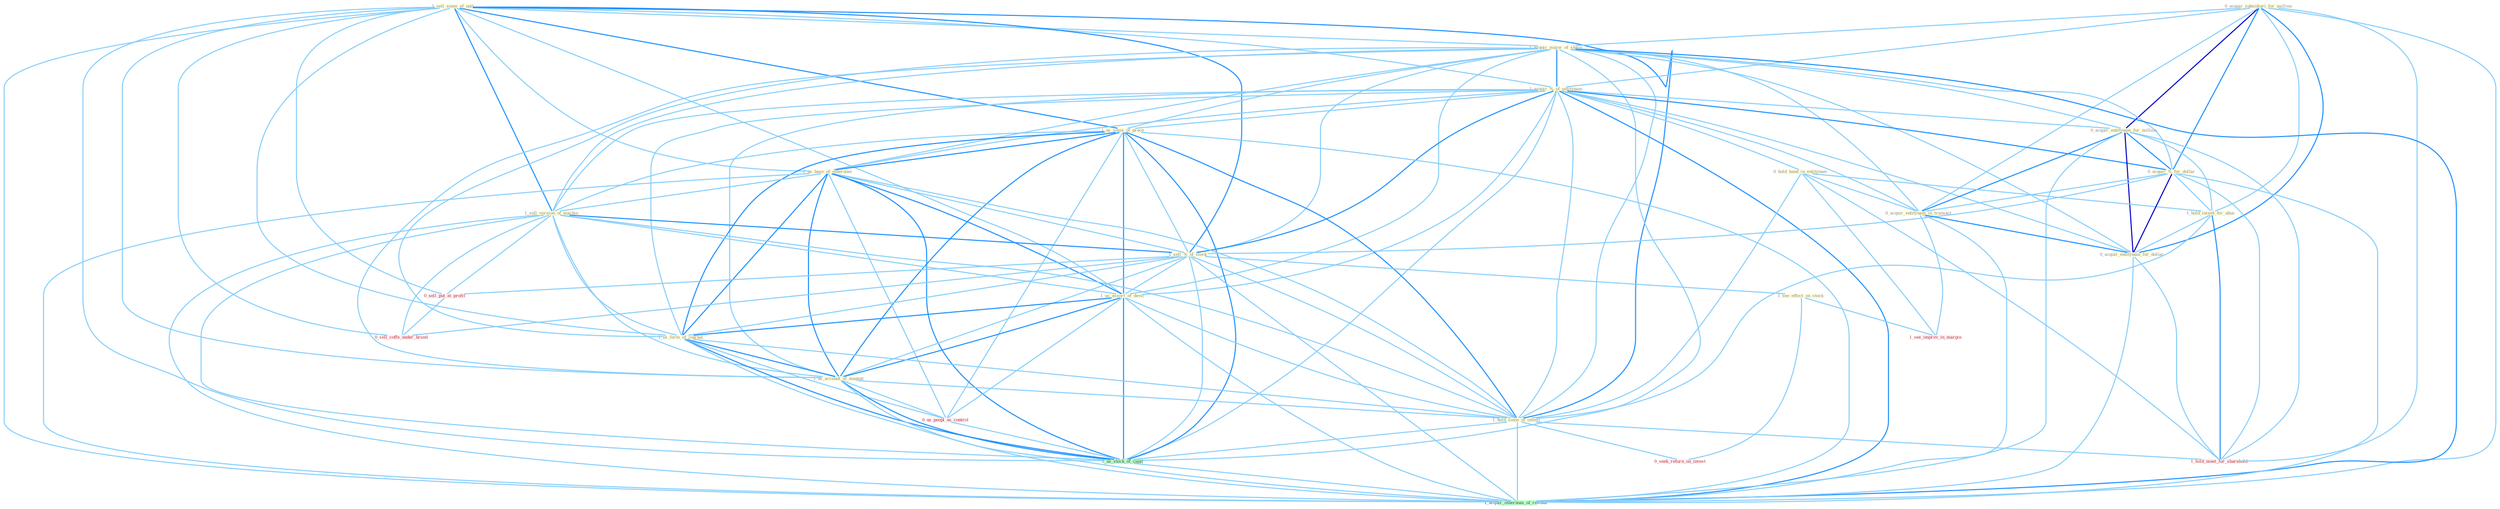 Graph G{ 
    node
    [shape=polygon,style=filled,width=.5,height=.06,color="#BDFCC9",fixedsize=true,fontsize=4,
    fontcolor="#2f4f4f"];
    {node
    [color="#ffffe0", fontcolor="#8b7d6b"] "1_sell_some_of_unit " "0_acquir_subsidiari_for_million " "1_acquir_major_of_share " "1_acquir_%_of_entitynam " "1_us_some_of_proce " "1_us_base_of_othernum " "1_sell_version_of_machin " "0_acquir_entitynam_for_million " "0_hold_hand_in_entitynam " "0_acquir_%_for_dollar " "1_hold_incent_for_abus " "1_sell_%_of_stock " "1_us_assort_of_devic " "0_acquir_entitynam_in_transact " "1_us_form_of_journal " "0_acquir_entitynam_for_dollar " "1_us_account_of_magnat " "1_hold_some_of_invest " "1_see_effect_on_stock "}
{node [color="#fff0f5", fontcolor="#b22222"] "0_us_peopl_as_control " "0_sell_put_at_profit " "0_seek_return_on_invest " "1_see_improv_in_margin " "0_sell_coffe_under_brand " "1_hold_meet_for_sharehold "}
edge [color="#B0E2FF"];

	"1_sell_some_of_unit " -- "1_acquir_major_of_share " [w="1", color="#87cefa" ];
	"1_sell_some_of_unit " -- "1_acquir_%_of_entitynam " [w="1", color="#87cefa" ];
	"1_sell_some_of_unit " -- "1_us_some_of_proce " [w="2", color="#1e90ff" , len=0.8];
	"1_sell_some_of_unit " -- "1_us_base_of_othernum " [w="1", color="#87cefa" ];
	"1_sell_some_of_unit " -- "1_sell_version_of_machin " [w="2", color="#1e90ff" , len=0.8];
	"1_sell_some_of_unit " -- "1_sell_%_of_stock " [w="2", color="#1e90ff" , len=0.8];
	"1_sell_some_of_unit " -- "1_us_assort_of_devic " [w="1", color="#87cefa" ];
	"1_sell_some_of_unit " -- "1_us_form_of_journal " [w="1", color="#87cefa" ];
	"1_sell_some_of_unit " -- "1_us_account_of_magnat " [w="1", color="#87cefa" ];
	"1_sell_some_of_unit " -- "1_hold_some_of_invest " [w="2", color="#1e90ff" , len=0.8];
	"1_sell_some_of_unit " -- "0_sell_put_at_profit " [w="1", color="#87cefa" ];
	"1_sell_some_of_unit " -- "1_us_stock_of_capit " [w="1", color="#87cefa" ];
	"1_sell_some_of_unit " -- "0_sell_coffe_under_brand " [w="1", color="#87cefa" ];
	"1_sell_some_of_unit " -- "1_acquir_othernum_of_restaur " [w="1", color="#87cefa" ];
	"0_acquir_subsidiari_for_million " -- "1_acquir_major_of_share " [w="1", color="#87cefa" ];
	"0_acquir_subsidiari_for_million " -- "1_acquir_%_of_entitynam " [w="1", color="#87cefa" ];
	"0_acquir_subsidiari_for_million " -- "0_acquir_entitynam_for_million " [w="3", color="#0000cd" , len=0.6];
	"0_acquir_subsidiari_for_million " -- "0_acquir_%_for_dollar " [w="2", color="#1e90ff" , len=0.8];
	"0_acquir_subsidiari_for_million " -- "1_hold_incent_for_abus " [w="1", color="#87cefa" ];
	"0_acquir_subsidiari_for_million " -- "0_acquir_entitynam_in_transact " [w="1", color="#87cefa" ];
	"0_acquir_subsidiari_for_million " -- "0_acquir_entitynam_for_dollar " [w="2", color="#1e90ff" , len=0.8];
	"0_acquir_subsidiari_for_million " -- "1_hold_meet_for_sharehold " [w="1", color="#87cefa" ];
	"0_acquir_subsidiari_for_million " -- "1_acquir_othernum_of_restaur " [w="1", color="#87cefa" ];
	"1_acquir_major_of_share " -- "1_acquir_%_of_entitynam " [w="2", color="#1e90ff" , len=0.8];
	"1_acquir_major_of_share " -- "1_us_some_of_proce " [w="1", color="#87cefa" ];
	"1_acquir_major_of_share " -- "1_us_base_of_othernum " [w="1", color="#87cefa" ];
	"1_acquir_major_of_share " -- "1_sell_version_of_machin " [w="1", color="#87cefa" ];
	"1_acquir_major_of_share " -- "0_acquir_entitynam_for_million " [w="1", color="#87cefa" ];
	"1_acquir_major_of_share " -- "0_acquir_%_for_dollar " [w="1", color="#87cefa" ];
	"1_acquir_major_of_share " -- "1_sell_%_of_stock " [w="1", color="#87cefa" ];
	"1_acquir_major_of_share " -- "1_us_assort_of_devic " [w="1", color="#87cefa" ];
	"1_acquir_major_of_share " -- "0_acquir_entitynam_in_transact " [w="1", color="#87cefa" ];
	"1_acquir_major_of_share " -- "1_us_form_of_journal " [w="1", color="#87cefa" ];
	"1_acquir_major_of_share " -- "0_acquir_entitynam_for_dollar " [w="1", color="#87cefa" ];
	"1_acquir_major_of_share " -- "1_us_account_of_magnat " [w="1", color="#87cefa" ];
	"1_acquir_major_of_share " -- "1_hold_some_of_invest " [w="1", color="#87cefa" ];
	"1_acquir_major_of_share " -- "1_us_stock_of_capit " [w="1", color="#87cefa" ];
	"1_acquir_major_of_share " -- "1_acquir_othernum_of_restaur " [w="2", color="#1e90ff" , len=0.8];
	"1_acquir_%_of_entitynam " -- "1_us_some_of_proce " [w="1", color="#87cefa" ];
	"1_acquir_%_of_entitynam " -- "1_us_base_of_othernum " [w="1", color="#87cefa" ];
	"1_acquir_%_of_entitynam " -- "1_sell_version_of_machin " [w="1", color="#87cefa" ];
	"1_acquir_%_of_entitynam " -- "0_acquir_entitynam_for_million " [w="1", color="#87cefa" ];
	"1_acquir_%_of_entitynam " -- "0_hold_hand_in_entitynam " [w="1", color="#87cefa" ];
	"1_acquir_%_of_entitynam " -- "0_acquir_%_for_dollar " [w="2", color="#1e90ff" , len=0.8];
	"1_acquir_%_of_entitynam " -- "1_sell_%_of_stock " [w="2", color="#1e90ff" , len=0.8];
	"1_acquir_%_of_entitynam " -- "1_us_assort_of_devic " [w="1", color="#87cefa" ];
	"1_acquir_%_of_entitynam " -- "0_acquir_entitynam_in_transact " [w="1", color="#87cefa" ];
	"1_acquir_%_of_entitynam " -- "1_us_form_of_journal " [w="1", color="#87cefa" ];
	"1_acquir_%_of_entitynam " -- "0_acquir_entitynam_for_dollar " [w="1", color="#87cefa" ];
	"1_acquir_%_of_entitynam " -- "1_us_account_of_magnat " [w="1", color="#87cefa" ];
	"1_acquir_%_of_entitynam " -- "1_hold_some_of_invest " [w="1", color="#87cefa" ];
	"1_acquir_%_of_entitynam " -- "1_us_stock_of_capit " [w="1", color="#87cefa" ];
	"1_acquir_%_of_entitynam " -- "1_acquir_othernum_of_restaur " [w="2", color="#1e90ff" , len=0.8];
	"1_us_some_of_proce " -- "1_us_base_of_othernum " [w="2", color="#1e90ff" , len=0.8];
	"1_us_some_of_proce " -- "1_sell_version_of_machin " [w="1", color="#87cefa" ];
	"1_us_some_of_proce " -- "1_sell_%_of_stock " [w="1", color="#87cefa" ];
	"1_us_some_of_proce " -- "1_us_assort_of_devic " [w="2", color="#1e90ff" , len=0.8];
	"1_us_some_of_proce " -- "1_us_form_of_journal " [w="2", color="#1e90ff" , len=0.8];
	"1_us_some_of_proce " -- "1_us_account_of_magnat " [w="2", color="#1e90ff" , len=0.8];
	"1_us_some_of_proce " -- "1_hold_some_of_invest " [w="2", color="#1e90ff" , len=0.8];
	"1_us_some_of_proce " -- "0_us_peopl_as_control " [w="1", color="#87cefa" ];
	"1_us_some_of_proce " -- "1_us_stock_of_capit " [w="2", color="#1e90ff" , len=0.8];
	"1_us_some_of_proce " -- "1_acquir_othernum_of_restaur " [w="1", color="#87cefa" ];
	"1_us_base_of_othernum " -- "1_sell_version_of_machin " [w="1", color="#87cefa" ];
	"1_us_base_of_othernum " -- "1_sell_%_of_stock " [w="1", color="#87cefa" ];
	"1_us_base_of_othernum " -- "1_us_assort_of_devic " [w="2", color="#1e90ff" , len=0.8];
	"1_us_base_of_othernum " -- "1_us_form_of_journal " [w="2", color="#1e90ff" , len=0.8];
	"1_us_base_of_othernum " -- "1_us_account_of_magnat " [w="2", color="#1e90ff" , len=0.8];
	"1_us_base_of_othernum " -- "1_hold_some_of_invest " [w="1", color="#87cefa" ];
	"1_us_base_of_othernum " -- "0_us_peopl_as_control " [w="1", color="#87cefa" ];
	"1_us_base_of_othernum " -- "1_us_stock_of_capit " [w="2", color="#1e90ff" , len=0.8];
	"1_us_base_of_othernum " -- "1_acquir_othernum_of_restaur " [w="1", color="#87cefa" ];
	"1_sell_version_of_machin " -- "1_sell_%_of_stock " [w="2", color="#1e90ff" , len=0.8];
	"1_sell_version_of_machin " -- "1_us_assort_of_devic " [w="1", color="#87cefa" ];
	"1_sell_version_of_machin " -- "1_us_form_of_journal " [w="1", color="#87cefa" ];
	"1_sell_version_of_machin " -- "1_us_account_of_magnat " [w="1", color="#87cefa" ];
	"1_sell_version_of_machin " -- "1_hold_some_of_invest " [w="1", color="#87cefa" ];
	"1_sell_version_of_machin " -- "0_sell_put_at_profit " [w="1", color="#87cefa" ];
	"1_sell_version_of_machin " -- "1_us_stock_of_capit " [w="1", color="#87cefa" ];
	"1_sell_version_of_machin " -- "0_sell_coffe_under_brand " [w="1", color="#87cefa" ];
	"1_sell_version_of_machin " -- "1_acquir_othernum_of_restaur " [w="1", color="#87cefa" ];
	"0_acquir_entitynam_for_million " -- "0_acquir_%_for_dollar " [w="2", color="#1e90ff" , len=0.8];
	"0_acquir_entitynam_for_million " -- "1_hold_incent_for_abus " [w="1", color="#87cefa" ];
	"0_acquir_entitynam_for_million " -- "0_acquir_entitynam_in_transact " [w="2", color="#1e90ff" , len=0.8];
	"0_acquir_entitynam_for_million " -- "0_acquir_entitynam_for_dollar " [w="3", color="#0000cd" , len=0.6];
	"0_acquir_entitynam_for_million " -- "1_hold_meet_for_sharehold " [w="1", color="#87cefa" ];
	"0_acquir_entitynam_for_million " -- "1_acquir_othernum_of_restaur " [w="1", color="#87cefa" ];
	"0_hold_hand_in_entitynam " -- "1_hold_incent_for_abus " [w="1", color="#87cefa" ];
	"0_hold_hand_in_entitynam " -- "0_acquir_entitynam_in_transact " [w="1", color="#87cefa" ];
	"0_hold_hand_in_entitynam " -- "1_hold_some_of_invest " [w="1", color="#87cefa" ];
	"0_hold_hand_in_entitynam " -- "1_see_improv_in_margin " [w="1", color="#87cefa" ];
	"0_hold_hand_in_entitynam " -- "1_hold_meet_for_sharehold " [w="1", color="#87cefa" ];
	"0_acquir_%_for_dollar " -- "1_hold_incent_for_abus " [w="1", color="#87cefa" ];
	"0_acquir_%_for_dollar " -- "1_sell_%_of_stock " [w="1", color="#87cefa" ];
	"0_acquir_%_for_dollar " -- "0_acquir_entitynam_in_transact " [w="1", color="#87cefa" ];
	"0_acquir_%_for_dollar " -- "0_acquir_entitynam_for_dollar " [w="3", color="#0000cd" , len=0.6];
	"0_acquir_%_for_dollar " -- "1_hold_meet_for_sharehold " [w="1", color="#87cefa" ];
	"0_acquir_%_for_dollar " -- "1_acquir_othernum_of_restaur " [w="1", color="#87cefa" ];
	"1_hold_incent_for_abus " -- "0_acquir_entitynam_for_dollar " [w="1", color="#87cefa" ];
	"1_hold_incent_for_abus " -- "1_hold_some_of_invest " [w="1", color="#87cefa" ];
	"1_hold_incent_for_abus " -- "1_hold_meet_for_sharehold " [w="2", color="#1e90ff" , len=0.8];
	"1_sell_%_of_stock " -- "1_us_assort_of_devic " [w="1", color="#87cefa" ];
	"1_sell_%_of_stock " -- "1_us_form_of_journal " [w="1", color="#87cefa" ];
	"1_sell_%_of_stock " -- "1_us_account_of_magnat " [w="1", color="#87cefa" ];
	"1_sell_%_of_stock " -- "1_hold_some_of_invest " [w="1", color="#87cefa" ];
	"1_sell_%_of_stock " -- "1_see_effect_on_stock " [w="1", color="#87cefa" ];
	"1_sell_%_of_stock " -- "0_sell_put_at_profit " [w="1", color="#87cefa" ];
	"1_sell_%_of_stock " -- "1_us_stock_of_capit " [w="1", color="#87cefa" ];
	"1_sell_%_of_stock " -- "0_sell_coffe_under_brand " [w="1", color="#87cefa" ];
	"1_sell_%_of_stock " -- "1_acquir_othernum_of_restaur " [w="1", color="#87cefa" ];
	"1_us_assort_of_devic " -- "1_us_form_of_journal " [w="2", color="#1e90ff" , len=0.8];
	"1_us_assort_of_devic " -- "1_us_account_of_magnat " [w="2", color="#1e90ff" , len=0.8];
	"1_us_assort_of_devic " -- "1_hold_some_of_invest " [w="1", color="#87cefa" ];
	"1_us_assort_of_devic " -- "0_us_peopl_as_control " [w="1", color="#87cefa" ];
	"1_us_assort_of_devic " -- "1_us_stock_of_capit " [w="2", color="#1e90ff" , len=0.8];
	"1_us_assort_of_devic " -- "1_acquir_othernum_of_restaur " [w="1", color="#87cefa" ];
	"0_acquir_entitynam_in_transact " -- "0_acquir_entitynam_for_dollar " [w="2", color="#1e90ff" , len=0.8];
	"0_acquir_entitynam_in_transact " -- "1_see_improv_in_margin " [w="1", color="#87cefa" ];
	"0_acquir_entitynam_in_transact " -- "1_acquir_othernum_of_restaur " [w="1", color="#87cefa" ];
	"1_us_form_of_journal " -- "1_us_account_of_magnat " [w="2", color="#1e90ff" , len=0.8];
	"1_us_form_of_journal " -- "1_hold_some_of_invest " [w="1", color="#87cefa" ];
	"1_us_form_of_journal " -- "0_us_peopl_as_control " [w="1", color="#87cefa" ];
	"1_us_form_of_journal " -- "1_us_stock_of_capit " [w="2", color="#1e90ff" , len=0.8];
	"1_us_form_of_journal " -- "1_acquir_othernum_of_restaur " [w="1", color="#87cefa" ];
	"0_acquir_entitynam_for_dollar " -- "1_hold_meet_for_sharehold " [w="1", color="#87cefa" ];
	"0_acquir_entitynam_for_dollar " -- "1_acquir_othernum_of_restaur " [w="1", color="#87cefa" ];
	"1_us_account_of_magnat " -- "1_hold_some_of_invest " [w="1", color="#87cefa" ];
	"1_us_account_of_magnat " -- "0_us_peopl_as_control " [w="1", color="#87cefa" ];
	"1_us_account_of_magnat " -- "1_us_stock_of_capit " [w="2", color="#1e90ff" , len=0.8];
	"1_us_account_of_magnat " -- "1_acquir_othernum_of_restaur " [w="1", color="#87cefa" ];
	"1_hold_some_of_invest " -- "0_seek_return_on_invest " [w="1", color="#87cefa" ];
	"1_hold_some_of_invest " -- "1_us_stock_of_capit " [w="1", color="#87cefa" ];
	"1_hold_some_of_invest " -- "1_hold_meet_for_sharehold " [w="1", color="#87cefa" ];
	"1_hold_some_of_invest " -- "1_acquir_othernum_of_restaur " [w="1", color="#87cefa" ];
	"1_see_effect_on_stock " -- "0_seek_return_on_invest " [w="1", color="#87cefa" ];
	"1_see_effect_on_stock " -- "1_see_improv_in_margin " [w="1", color="#87cefa" ];
	"0_us_peopl_as_control " -- "1_us_stock_of_capit " [w="1", color="#87cefa" ];
	"0_sell_put_at_profit " -- "0_sell_coffe_under_brand " [w="1", color="#87cefa" ];
	"1_us_stock_of_capit " -- "1_acquir_othernum_of_restaur " [w="1", color="#87cefa" ];
}